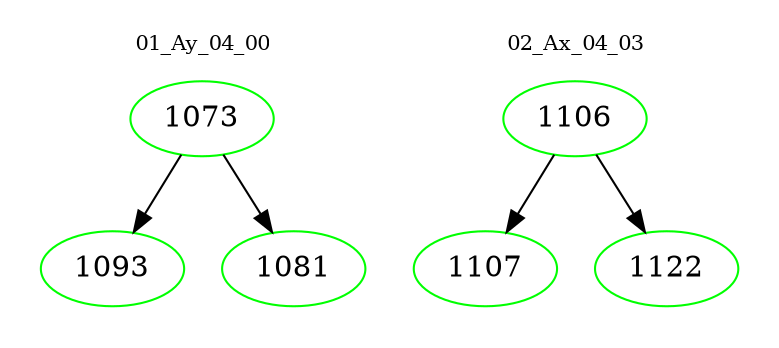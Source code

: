 digraph{
subgraph cluster_0 {
color = white
label = "01_Ay_04_00";
fontsize=10;
T0_1073 [label="1073", color="green"]
T0_1073 -> T0_1093 [color="black"]
T0_1093 [label="1093", color="green"]
T0_1073 -> T0_1081 [color="black"]
T0_1081 [label="1081", color="green"]
}
subgraph cluster_1 {
color = white
label = "02_Ax_04_03";
fontsize=10;
T1_1106 [label="1106", color="green"]
T1_1106 -> T1_1107 [color="black"]
T1_1107 [label="1107", color="green"]
T1_1106 -> T1_1122 [color="black"]
T1_1122 [label="1122", color="green"]
}
}
